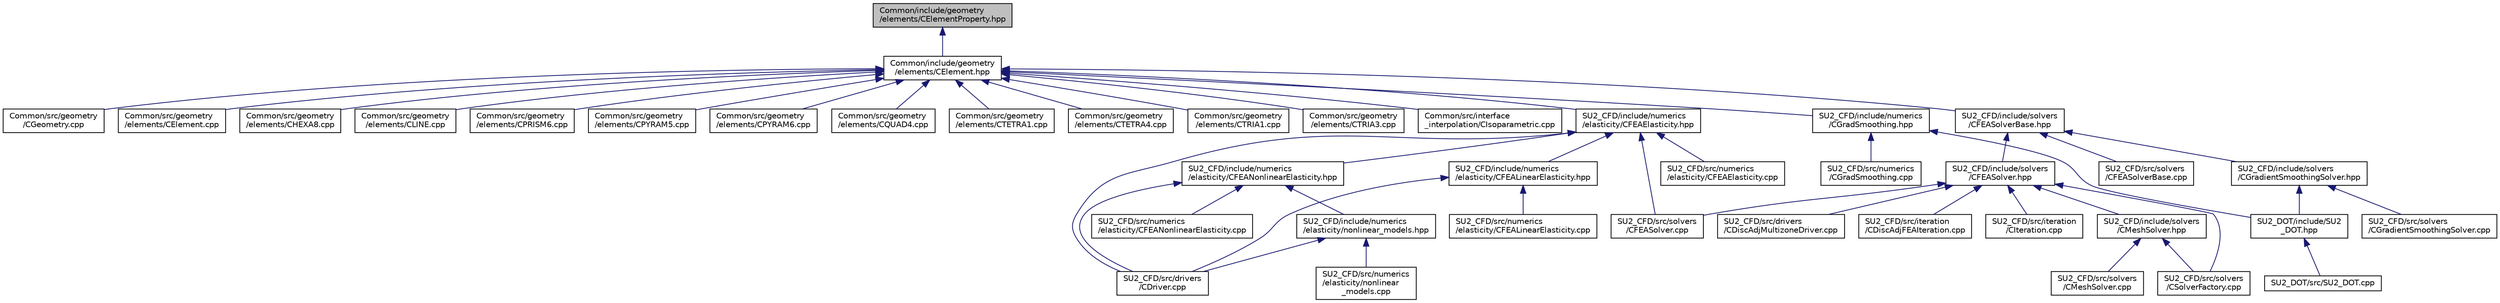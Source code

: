 digraph "Common/include/geometry/elements/CElementProperty.hpp"
{
 // LATEX_PDF_SIZE
  edge [fontname="Helvetica",fontsize="10",labelfontname="Helvetica",labelfontsize="10"];
  node [fontname="Helvetica",fontsize="10",shape=record];
  Node1 [label="Common/include/geometry\l/elements/CElementProperty.hpp",height=0.2,width=0.4,color="black", fillcolor="grey75", style="filled", fontcolor="black",tooltip="Light classes to define finite element properties."];
  Node1 -> Node2 [dir="back",color="midnightblue",fontsize="10",style="solid",fontname="Helvetica"];
  Node2 [label="Common/include/geometry\l/elements/CElement.hpp",height=0.2,width=0.4,color="black", fillcolor="white", style="filled",URL="$CElement_8hpp.html",tooltip="Main header of the Finite Element structure declaring the abstract interface and the available finite..."];
  Node2 -> Node3 [dir="back",color="midnightblue",fontsize="10",style="solid",fontname="Helvetica"];
  Node3 [label="Common/src/geometry\l/CGeometry.cpp",height=0.2,width=0.4,color="black", fillcolor="white", style="filled",URL="$CGeometry_8cpp.html",tooltip="Implementation of the base geometry class."];
  Node2 -> Node4 [dir="back",color="midnightblue",fontsize="10",style="solid",fontname="Helvetica"];
  Node4 [label="Common/src/geometry\l/elements/CElement.cpp",height=0.2,width=0.4,color="black", fillcolor="white", style="filled",URL="$CElement_8cpp.html",tooltip="Definition of the Finite Element structure (elements)"];
  Node2 -> Node5 [dir="back",color="midnightblue",fontsize="10",style="solid",fontname="Helvetica"];
  Node5 [label="Common/src/geometry\l/elements/CHEXA8.cpp",height=0.2,width=0.4,color="black", fillcolor="white", style="filled",URL="$CHEXA8_8cpp.html",tooltip="Definition of 8-node hexa element with 8 Gauss points."];
  Node2 -> Node6 [dir="back",color="midnightblue",fontsize="10",style="solid",fontname="Helvetica"];
  Node6 [label="Common/src/geometry\l/elements/CLINE.cpp",height=0.2,width=0.4,color="black", fillcolor="white", style="filled",URL="$CLINE_8cpp.html",tooltip="Definition of the 2-node line element with two Gauss points."];
  Node2 -> Node7 [dir="back",color="midnightblue",fontsize="10",style="solid",fontname="Helvetica"];
  Node7 [label="Common/src/geometry\l/elements/CPRISM6.cpp",height=0.2,width=0.4,color="black", fillcolor="white", style="filled",URL="$CPRISM6_8cpp.html",tooltip="Definition of the 6-node triangular prism element with 6 Gauss points."];
  Node2 -> Node8 [dir="back",color="midnightblue",fontsize="10",style="solid",fontname="Helvetica"];
  Node8 [label="Common/src/geometry\l/elements/CPYRAM5.cpp",height=0.2,width=0.4,color="black", fillcolor="white", style="filled",URL="$CPYRAM5_8cpp.html",tooltip="Definition of 5-node pyramid element with 5 Gauss points."];
  Node2 -> Node9 [dir="back",color="midnightblue",fontsize="10",style="solid",fontname="Helvetica"];
  Node9 [label="Common/src/geometry\l/elements/CPYRAM6.cpp",height=0.2,width=0.4,color="black", fillcolor="white", style="filled",URL="$CPYRAM6_8cpp.html",tooltip="Definition of 5-node pyramid element with 6 Gauss points."];
  Node2 -> Node10 [dir="back",color="midnightblue",fontsize="10",style="solid",fontname="Helvetica"];
  Node10 [label="Common/src/geometry\l/elements/CQUAD4.cpp",height=0.2,width=0.4,color="black", fillcolor="white", style="filled",URL="$CQUAD4_8cpp.html",tooltip="Definition of the 4-node quadrilateral element with 4 Gauss points."];
  Node2 -> Node11 [dir="back",color="midnightblue",fontsize="10",style="solid",fontname="Helvetica"];
  Node11 [label="Common/src/geometry\l/elements/CTETRA1.cpp",height=0.2,width=0.4,color="black", fillcolor="white", style="filled",URL="$CTETRA1_8cpp.html",tooltip="Definition of 4-node tetra element with 1 Gauss point."];
  Node2 -> Node12 [dir="back",color="midnightblue",fontsize="10",style="solid",fontname="Helvetica"];
  Node12 [label="Common/src/geometry\l/elements/CTETRA4.cpp",height=0.2,width=0.4,color="black", fillcolor="white", style="filled",URL="$CTETRA4_8cpp.html",tooltip="Definition of 4-node tetrahedral element with 4 Gauss point."];
  Node2 -> Node13 [dir="back",color="midnightblue",fontsize="10",style="solid",fontname="Helvetica"];
  Node13 [label="Common/src/geometry\l/elements/CTRIA1.cpp",height=0.2,width=0.4,color="black", fillcolor="white", style="filled",URL="$CTRIA1_8cpp.html",tooltip="Definition of the 3-node triangular element with one Gauss point."];
  Node2 -> Node14 [dir="back",color="midnightblue",fontsize="10",style="solid",fontname="Helvetica"];
  Node14 [label="Common/src/geometry\l/elements/CTRIA3.cpp",height=0.2,width=0.4,color="black", fillcolor="white", style="filled",URL="$CTRIA3_8cpp.html",tooltip="Definition of the 3-node triangular element with three Gauss points."];
  Node2 -> Node15 [dir="back",color="midnightblue",fontsize="10",style="solid",fontname="Helvetica"];
  Node15 [label="Common/src/interface\l_interpolation/CIsoparametric.cpp",height=0.2,width=0.4,color="black", fillcolor="white", style="filled",URL="$CIsoparametric_8cpp.html",tooltip="Implementation isoparametric interpolation (using FE shape functions)."];
  Node2 -> Node16 [dir="back",color="midnightblue",fontsize="10",style="solid",fontname="Helvetica"];
  Node16 [label="SU2_CFD/include/numerics\l/CGradSmoothing.hpp",height=0.2,width=0.4,color="black", fillcolor="white", style="filled",URL="$CGradSmoothing_8hpp.html",tooltip="Declarations and inlines of the numerics class for gradient smoothing."];
  Node16 -> Node17 [dir="back",color="midnightblue",fontsize="10",style="solid",fontname="Helvetica"];
  Node17 [label="SU2_CFD/src/numerics\l/CGradSmoothing.cpp",height=0.2,width=0.4,color="black", fillcolor="white", style="filled",URL="$CGradSmoothing_8cpp.html",tooltip="Numerics for gradient smoothing problems."];
  Node16 -> Node18 [dir="back",color="midnightblue",fontsize="10",style="solid",fontname="Helvetica"];
  Node18 [label="SU2_DOT/include/SU2\l_DOT.hpp",height=0.2,width=0.4,color="black", fillcolor="white", style="filled",URL="$SU2__DOT_8hpp.html",tooltip="Headers of the main subroutines of the code SU2_DOT. The subroutines and functions are in the SU2_DOT..."];
  Node18 -> Node19 [dir="back",color="midnightblue",fontsize="10",style="solid",fontname="Helvetica"];
  Node19 [label="SU2_DOT/src/SU2_DOT.cpp",height=0.2,width=0.4,color="black", fillcolor="white", style="filled",URL="$SU2__DOT_8cpp.html",tooltip="Main file of the Gradient Projection Code (SU2_DOT)."];
  Node2 -> Node20 [dir="back",color="midnightblue",fontsize="10",style="solid",fontname="Helvetica"];
  Node20 [label="SU2_CFD/include/numerics\l/elasticity/CFEAElasticity.hpp",height=0.2,width=0.4,color="black", fillcolor="white", style="filled",URL="$CFEAElasticity_8hpp.html",tooltip="Declaration and inlines of the base class for elasticity problems."];
  Node20 -> Node21 [dir="back",color="midnightblue",fontsize="10",style="solid",fontname="Helvetica"];
  Node21 [label="SU2_CFD/include/numerics\l/elasticity/CFEALinearElasticity.hpp",height=0.2,width=0.4,color="black", fillcolor="white", style="filled",URL="$CFEALinearElasticity_8hpp.html",tooltip="Declaration and inlines of the linear elasticity FE numerics class."];
  Node21 -> Node22 [dir="back",color="midnightblue",fontsize="10",style="solid",fontname="Helvetica"];
  Node22 [label="SU2_CFD/src/drivers\l/CDriver.cpp",height=0.2,width=0.4,color="black", fillcolor="white", style="filled",URL="$CDriver_8cpp.html",tooltip="The main subroutines for driving single or multi-zone problems."];
  Node21 -> Node23 [dir="back",color="midnightblue",fontsize="10",style="solid",fontname="Helvetica"];
  Node23 [label="SU2_CFD/src/numerics\l/elasticity/CFEALinearElasticity.cpp",height=0.2,width=0.4,color="black", fillcolor="white", style="filled",URL="$CFEALinearElasticity_8cpp.html",tooltip="Classes for linear elasticity problems."];
  Node20 -> Node24 [dir="back",color="midnightblue",fontsize="10",style="solid",fontname="Helvetica"];
  Node24 [label="SU2_CFD/include/numerics\l/elasticity/CFEANonlinearElasticity.hpp",height=0.2,width=0.4,color="black", fillcolor="white", style="filled",URL="$CFEANonlinearElasticity_8hpp.html",tooltip="Declaration and inlines of the nonlinear elasticity FE numerics class."];
  Node24 -> Node25 [dir="back",color="midnightblue",fontsize="10",style="solid",fontname="Helvetica"];
  Node25 [label="SU2_CFD/include/numerics\l/elasticity/nonlinear_models.hpp",height=0.2,width=0.4,color="black", fillcolor="white", style="filled",URL="$nonlinear__models_8hpp.html",tooltip="Declarations of nonlinear constitutive models."];
  Node25 -> Node22 [dir="back",color="midnightblue",fontsize="10",style="solid",fontname="Helvetica"];
  Node25 -> Node26 [dir="back",color="midnightblue",fontsize="10",style="solid",fontname="Helvetica"];
  Node26 [label="SU2_CFD/src/numerics\l/elasticity/nonlinear\l_models.cpp",height=0.2,width=0.4,color="black", fillcolor="white", style="filled",URL="$nonlinear__models_8cpp.html",tooltip="Definition of nonlinear constitutive models."];
  Node24 -> Node22 [dir="back",color="midnightblue",fontsize="10",style="solid",fontname="Helvetica"];
  Node24 -> Node27 [dir="back",color="midnightblue",fontsize="10",style="solid",fontname="Helvetica"];
  Node27 [label="SU2_CFD/src/numerics\l/elasticity/CFEANonlinearElasticity.cpp",height=0.2,width=0.4,color="black", fillcolor="white", style="filled",URL="$CFEANonlinearElasticity_8cpp.html",tooltip="This file contains the routines for setting the tangent matrix and residual of a FEM nonlinear elasti..."];
  Node20 -> Node22 [dir="back",color="midnightblue",fontsize="10",style="solid",fontname="Helvetica"];
  Node20 -> Node28 [dir="back",color="midnightblue",fontsize="10",style="solid",fontname="Helvetica"];
  Node28 [label="SU2_CFD/src/numerics\l/elasticity/CFEAElasticity.cpp",height=0.2,width=0.4,color="black", fillcolor="white", style="filled",URL="$CFEAElasticity_8cpp.html",tooltip="Base class for all elasticity problems."];
  Node20 -> Node29 [dir="back",color="midnightblue",fontsize="10",style="solid",fontname="Helvetica"];
  Node29 [label="SU2_CFD/src/solvers\l/CFEASolver.cpp",height=0.2,width=0.4,color="black", fillcolor="white", style="filled",URL="$CFEASolver_8cpp.html",tooltip="Main subroutines for solving direct FEM elasticity problems."];
  Node2 -> Node30 [dir="back",color="midnightblue",fontsize="10",style="solid",fontname="Helvetica"];
  Node30 [label="SU2_CFD/include/solvers\l/CFEASolverBase.hpp",height=0.2,width=0.4,color="black", fillcolor="white", style="filled",URL="$CFEASolverBase_8hpp.html",tooltip=" "];
  Node30 -> Node31 [dir="back",color="midnightblue",fontsize="10",style="solid",fontname="Helvetica"];
  Node31 [label="SU2_CFD/include/solvers\l/CFEASolver.hpp",height=0.2,width=0.4,color="black", fillcolor="white", style="filled",URL="$CFEASolver_8hpp.html",tooltip="Finite element solver for elasticity problems."];
  Node31 -> Node32 [dir="back",color="midnightblue",fontsize="10",style="solid",fontname="Helvetica"];
  Node32 [label="SU2_CFD/include/solvers\l/CMeshSolver.hpp",height=0.2,width=0.4,color="black", fillcolor="white", style="filled",URL="$CMeshSolver_8hpp.html",tooltip="Declaration and inlines of the class to compute the the discrete adjoint of the linear-elastic mesh s..."];
  Node32 -> Node33 [dir="back",color="midnightblue",fontsize="10",style="solid",fontname="Helvetica"];
  Node33 [label="SU2_CFD/src/solvers\l/CMeshSolver.cpp",height=0.2,width=0.4,color="black", fillcolor="white", style="filled",URL="$CMeshSolver_8cpp.html",tooltip="Main subroutines to solve moving meshes using a pseudo-linear elastic approach."];
  Node32 -> Node34 [dir="back",color="midnightblue",fontsize="10",style="solid",fontname="Helvetica"];
  Node34 [label="SU2_CFD/src/solvers\l/CSolverFactory.cpp",height=0.2,width=0.4,color="black", fillcolor="white", style="filled",URL="$CSolverFactory_8cpp.html",tooltip="Main subroutines for CSolverFactoryclass."];
  Node31 -> Node35 [dir="back",color="midnightblue",fontsize="10",style="solid",fontname="Helvetica"];
  Node35 [label="SU2_CFD/src/drivers\l/CDiscAdjMultizoneDriver.cpp",height=0.2,width=0.4,color="black", fillcolor="white", style="filled",URL="$CDiscAdjMultizoneDriver_8cpp.html",tooltip="The main subroutines for driving adjoint multi-zone problems."];
  Node31 -> Node36 [dir="back",color="midnightblue",fontsize="10",style="solid",fontname="Helvetica"];
  Node36 [label="SU2_CFD/src/iteration\l/CDiscAdjFEAIteration.cpp",height=0.2,width=0.4,color="black", fillcolor="white", style="filled",URL="$CDiscAdjFEAIteration_8cpp.html",tooltip="Main subroutines used by SU2_CFD."];
  Node31 -> Node37 [dir="back",color="midnightblue",fontsize="10",style="solid",fontname="Helvetica"];
  Node37 [label="SU2_CFD/src/iteration\l/CIteration.cpp",height=0.2,width=0.4,color="black", fillcolor="white", style="filled",URL="$CIteration_8cpp.html",tooltip=" "];
  Node31 -> Node29 [dir="back",color="midnightblue",fontsize="10",style="solid",fontname="Helvetica"];
  Node31 -> Node34 [dir="back",color="midnightblue",fontsize="10",style="solid",fontname="Helvetica"];
  Node30 -> Node38 [dir="back",color="midnightblue",fontsize="10",style="solid",fontname="Helvetica"];
  Node38 [label="SU2_CFD/include/solvers\l/CGradientSmoothingSolver.hpp",height=0.2,width=0.4,color="black", fillcolor="white", style="filled",URL="$CGradientSmoothingSolver_8hpp.html",tooltip="SOlver class for Sobolev smoothing of sensitivities."];
  Node38 -> Node39 [dir="back",color="midnightblue",fontsize="10",style="solid",fontname="Helvetica"];
  Node39 [label="SU2_CFD/src/solvers\l/CGradientSmoothingSolver.cpp",height=0.2,width=0.4,color="black", fillcolor="white", style="filled",URL="$CGradientSmoothingSolver_8cpp.html",tooltip=" "];
  Node38 -> Node18 [dir="back",color="midnightblue",fontsize="10",style="solid",fontname="Helvetica"];
  Node30 -> Node40 [dir="back",color="midnightblue",fontsize="10",style="solid",fontname="Helvetica"];
  Node40 [label="SU2_CFD/src/solvers\l/CFEASolverBase.cpp",height=0.2,width=0.4,color="black", fillcolor="white", style="filled",URL="$CFEASolverBase_8cpp.html",tooltip="Common class template for FEA solvers."];
}
